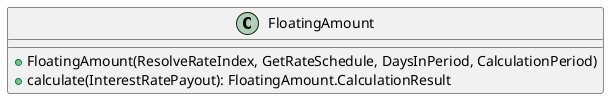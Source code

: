 @startuml

    class FloatingAmount [[FloatingAmount.html]] {
        +FloatingAmount(ResolveRateIndex, GetRateSchedule, DaysInPeriod, CalculationPeriod)
        +calculate(InterestRatePayout): FloatingAmount.CalculationResult
    }

@enduml
